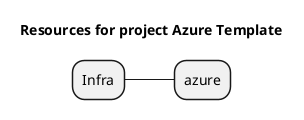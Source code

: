 @startmindmap
title Resources for project Azure Template
skinparam monochrome true
+ Infra
++ azure

@endmindmap